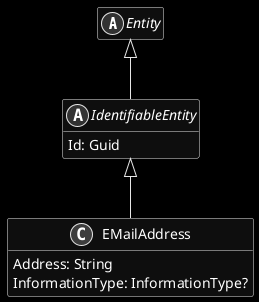 ﻿@startuml
skinparam monochrome reverse
hide empty members

abstract class Entity {
}

Entity <|-- IdentifiableEntity

abstract class IdentifiableEntity {
    Id: Guid
}

IdentifiableEntity <|-- EMailAddress

class EMailAddress {
    Address: String
    InformationType: InformationType?
}

@enduml
